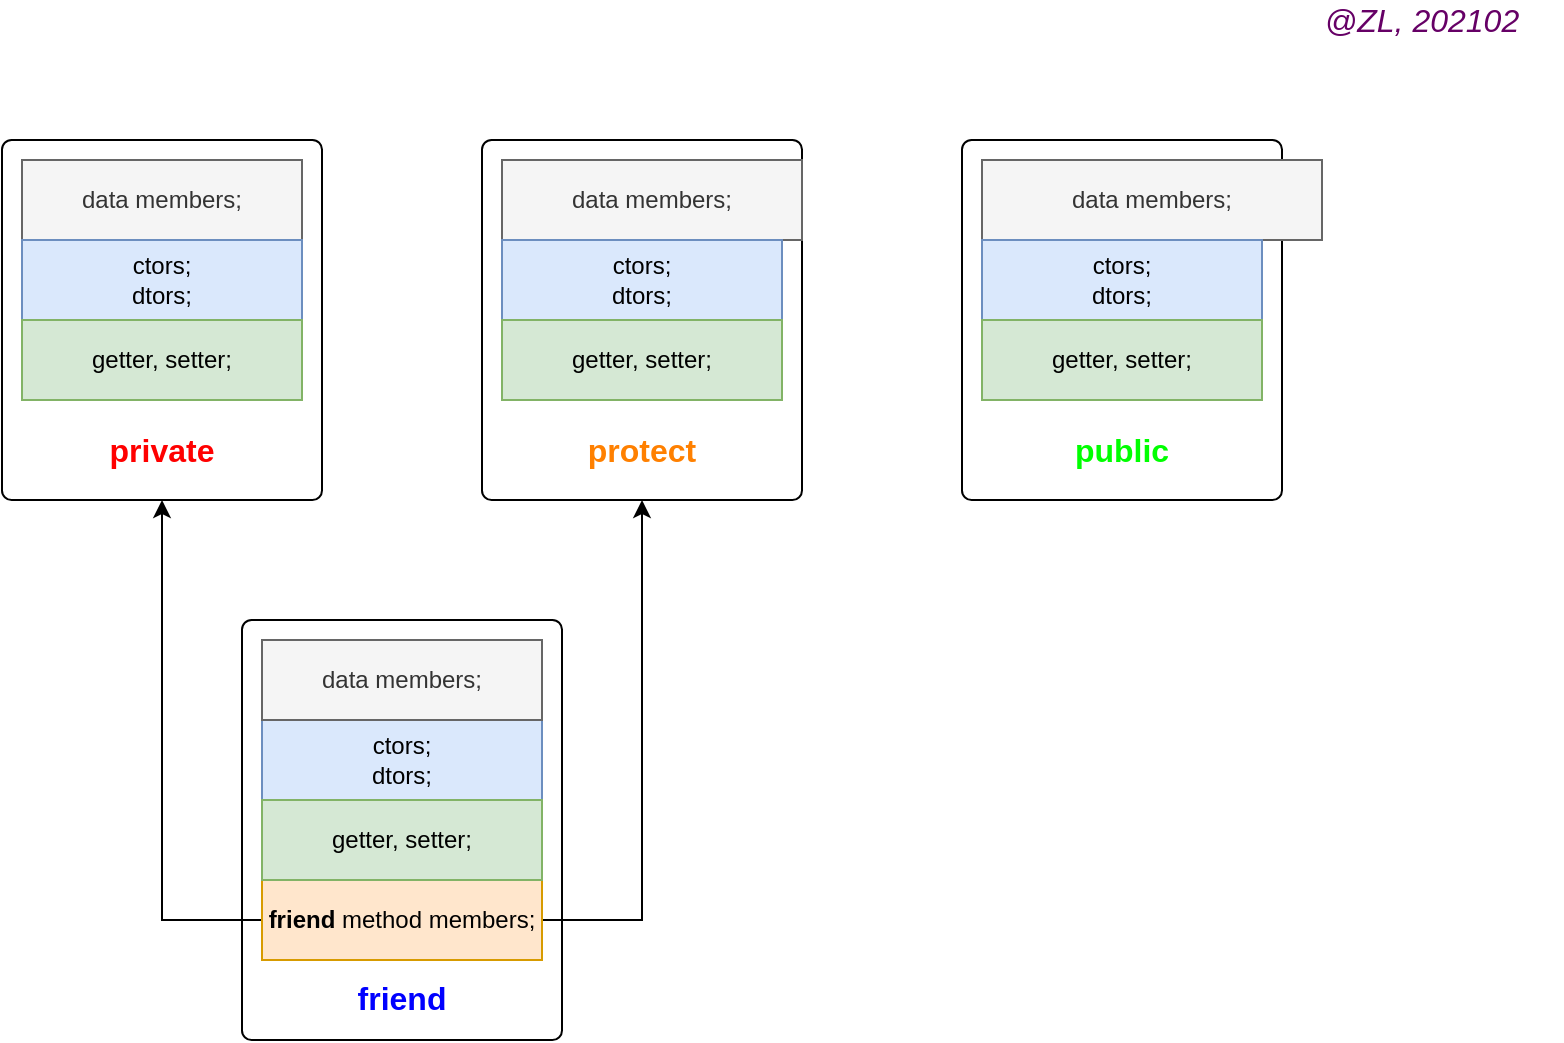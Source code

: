 <mxfile version="12.2.4" pages="1"><diagram id="czobk0332eyjdR7VcpHU" name="Page-1"><mxGraphModel dx="978" dy="592" grid="1" gridSize="10" guides="1" tooltips="1" connect="1" arrows="1" fold="1" page="1" pageScale="1" pageWidth="850" pageHeight="1100" math="0" shadow="0"><root><mxCell id="0"/><mxCell id="1" parent="0"/><mxCell id="2" value="" style="rounded=1;whiteSpace=wrap;html=1;arcSize=3;" parent="1" vertex="1"><mxGeometry x="40" y="80" width="160" height="180" as="geometry"/></mxCell><mxCell id="3" value="data members;" style="rounded=0;whiteSpace=wrap;html=1;fillColor=#f5f5f5;strokeColor=#666666;fontColor=#333333;" parent="1" vertex="1"><mxGeometry x="50" y="90" width="140" height="40" as="geometry"/></mxCell><mxCell id="4" value="ctors;&lt;br&gt;dtors;" style="rounded=0;whiteSpace=wrap;html=1;fillColor=#dae8fc;strokeColor=#6c8ebf;" parent="1" vertex="1"><mxGeometry x="50" y="130" width="140" height="40" as="geometry"/></mxCell><mxCell id="5" style="edgeStyle=orthogonalEdgeStyle;rounded=0;orthogonalLoop=1;jettySize=auto;html=1;exitX=0.5;exitY=1;exitDx=0;exitDy=0;" parent="1" source="4" target="4" edge="1"><mxGeometry relative="1" as="geometry"/></mxCell><mxCell id="6" value="getter, setter;" style="rounded=0;whiteSpace=wrap;html=1;fillColor=#d5e8d4;strokeColor=#82b366;" parent="1" vertex="1"><mxGeometry x="50" y="170" width="140" height="40" as="geometry"/></mxCell><mxCell id="9" value="private" style="text;html=1;strokeColor=none;fillColor=none;align=center;verticalAlign=middle;whiteSpace=wrap;rounded=0;fontStyle=1;fontSize=16;fontColor=#FF0000;" parent="1" vertex="1"><mxGeometry x="70" y="220" width="100" height="30" as="geometry"/></mxCell><mxCell id="11" value="" style="rounded=1;whiteSpace=wrap;html=1;arcSize=3;" parent="1" vertex="1"><mxGeometry x="280" y="80" width="160" height="180" as="geometry"/></mxCell><mxCell id="12" value="data members;" style="rounded=0;whiteSpace=wrap;html=1;fillColor=#f5f5f5;strokeColor=#666666;fontColor=#333333;" parent="1" vertex="1"><mxGeometry x="290" y="90" width="150" height="40" as="geometry"/></mxCell><mxCell id="13" value="ctors;&lt;br&gt;dtors;" style="rounded=0;whiteSpace=wrap;html=1;fillColor=#dae8fc;strokeColor=#6c8ebf;" parent="1" vertex="1"><mxGeometry x="290" y="130" width="140" height="40" as="geometry"/></mxCell><mxCell id="14" style="edgeStyle=orthogonalEdgeStyle;rounded=0;orthogonalLoop=1;jettySize=auto;html=1;exitX=0.5;exitY=1;exitDx=0;exitDy=0;" parent="1" source="13" target="13" edge="1"><mxGeometry relative="1" as="geometry"/></mxCell><mxCell id="15" value="getter, setter;" style="rounded=0;whiteSpace=wrap;html=1;fillColor=#d5e8d4;strokeColor=#82b366;" parent="1" vertex="1"><mxGeometry x="290" y="170" width="140" height="40" as="geometry"/></mxCell><mxCell id="16" value="protect" style="text;html=1;strokeColor=none;fillColor=none;align=center;verticalAlign=middle;whiteSpace=wrap;rounded=0;fontStyle=1;fontSize=16;fontColor=#FF8000;" parent="1" vertex="1"><mxGeometry x="310" y="220" width="100" height="30" as="geometry"/></mxCell><mxCell id="23" value="" style="rounded=1;whiteSpace=wrap;html=1;arcSize=3;" parent="1" vertex="1"><mxGeometry x="520" y="80" width="160" height="180" as="geometry"/></mxCell><mxCell id="24" value="data members;" style="rounded=0;whiteSpace=wrap;html=1;fillColor=#f5f5f5;strokeColor=#666666;fontColor=#333333;" parent="1" vertex="1"><mxGeometry x="530" y="90" width="170" height="40" as="geometry"/></mxCell><mxCell id="25" value="ctors;&lt;br&gt;dtors;" style="rounded=0;whiteSpace=wrap;html=1;fillColor=#dae8fc;strokeColor=#6c8ebf;" parent="1" vertex="1"><mxGeometry x="530" y="130" width="140" height="40" as="geometry"/></mxCell><mxCell id="26" style="edgeStyle=orthogonalEdgeStyle;rounded=0;orthogonalLoop=1;jettySize=auto;html=1;exitX=0.5;exitY=1;exitDx=0;exitDy=0;" parent="1" source="25" target="25" edge="1"><mxGeometry relative="1" as="geometry"/></mxCell><mxCell id="27" value="getter, setter;" style="rounded=0;whiteSpace=wrap;html=1;fillColor=#d5e8d4;strokeColor=#82b366;" parent="1" vertex="1"><mxGeometry x="530" y="170" width="140" height="40" as="geometry"/></mxCell><mxCell id="28" value="public" style="text;html=1;strokeColor=none;fillColor=none;align=center;verticalAlign=middle;whiteSpace=wrap;rounded=0;fontStyle=1;fontSize=16;fontColor=#00FF00;" parent="1" vertex="1"><mxGeometry x="550" y="220" width="100" height="30" as="geometry"/></mxCell><mxCell id="29" value="" style="rounded=1;whiteSpace=wrap;html=1;arcSize=3;" parent="1" vertex="1"><mxGeometry x="160" y="320" width="160" height="210" as="geometry"/></mxCell><mxCell id="35" style="edgeStyle=orthogonalEdgeStyle;rounded=0;orthogonalLoop=1;jettySize=auto;html=1;exitX=1;exitY=0.5;exitDx=0;exitDy=0;fontSize=16;fontColor=#0000FF;" parent="1" source="30" target="11" edge="1"><mxGeometry relative="1" as="geometry"/></mxCell><mxCell id="37" style="edgeStyle=orthogonalEdgeStyle;rounded=0;orthogonalLoop=1;jettySize=auto;html=1;exitX=0;exitY=0.5;exitDx=0;exitDy=0;entryX=0.5;entryY=1;entryDx=0;entryDy=0;fontSize=16;fontColor=#0000FF;" parent="1" source="30" target="2" edge="1"><mxGeometry relative="1" as="geometry"/></mxCell><mxCell id="30" value="&lt;b&gt;friend &lt;/b&gt;method members;" style="rounded=0;whiteSpace=wrap;html=1;fillColor=#ffe6cc;strokeColor=#d79b00;" parent="1" vertex="1"><mxGeometry x="170" y="450" width="140" height="40" as="geometry"/></mxCell><mxCell id="31" value="ctors;&lt;br&gt;dtors;" style="rounded=0;whiteSpace=wrap;html=1;fillColor=#dae8fc;strokeColor=#6c8ebf;" parent="1" vertex="1"><mxGeometry x="170" y="370" width="140" height="40" as="geometry"/></mxCell><mxCell id="32" style="edgeStyle=orthogonalEdgeStyle;rounded=0;orthogonalLoop=1;jettySize=auto;html=1;exitX=0.5;exitY=1;exitDx=0;exitDy=0;" parent="1" source="31" target="31" edge="1"><mxGeometry relative="1" as="geometry"/></mxCell><mxCell id="33" value="getter, setter;" style="rounded=0;whiteSpace=wrap;html=1;fillColor=#d5e8d4;strokeColor=#82b366;" parent="1" vertex="1"><mxGeometry x="170" y="410" width="140" height="40" as="geometry"/></mxCell><mxCell id="34" value="friend" style="text;html=1;strokeColor=none;fillColor=none;align=center;verticalAlign=middle;whiteSpace=wrap;rounded=0;fontStyle=1;fontSize=16;fontColor=#0000FF;" parent="1" vertex="1"><mxGeometry x="190" y="494" width="100" height="30" as="geometry"/></mxCell><mxCell id="38" value="data members;" style="rounded=0;whiteSpace=wrap;html=1;fillColor=#f5f5f5;strokeColor=#666666;fontColor=#333333;" parent="1" vertex="1"><mxGeometry x="170" y="330" width="140" height="40" as="geometry"/></mxCell><mxCell id="39" value="@ZL, 202102" style="text;html=1;strokeColor=none;fillColor=none;align=center;verticalAlign=middle;whiteSpace=wrap;rounded=0;fontSize=16;fontStyle=2;fontColor=#660066;" parent="1" vertex="1"><mxGeometry x="680" y="10" width="140" height="20" as="geometry"/></mxCell></root></mxGraphModel></diagram></mxfile>
